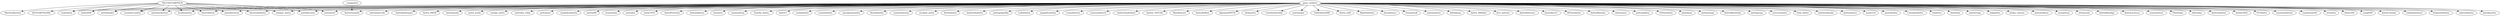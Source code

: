 strict digraph {
"FALLTAGUIARTHUR" -> "QueroAnittar"
"FALLTAGUIARTHUR" -> "anittahermosa"
"FALLTAGUIARTHUR" -> "AmoresdaAnitta"
"FALLTAGUIARTHUR" -> "tudopor_anitta"
"FALLTAGUIARTHUR" -> "anittabecause"
"FALLTAGUIARTHUR" -> "anittazen4"
"FALLTAGUIARTHUR" -> "CadeAnitta"
"FALLTAGUIARTHUR" -> "AnittaSDP"
"FALLTAGUIARTHUR" -> "anittalizada1"
"FALLTAGUIARTHUR" -> "soumaisvcanitta"
"FALLTAGUIARTHUR" -> "anittamydestino"
"FALLTAGUIARTHUR" -> "focalizoanitta"
"FALLTAGUIARTHUR" -> "MarttinsKarloos"
"FALLTAGUIARTHUR" -> "2b1010db76a540c"
"_swaganitta" -> "Anitternizando"
"gean_cordeiro" -> "love_anittars"
"gean_cordeiro" -> "AnittaDeliciosa"
"gean_cordeiro" -> "Juniorkmc21"
"gean_cordeiro" -> "60TonsAnitta"
"gean_cordeiro" -> "AnittaMarmita"
"gean_cordeiro" -> "talentomeu"
"gean_cordeiro" -> "anittanadieta"
"gean_cordeiro" -> "10TonsAnitta"
"gean_cordeiro" -> "johndaany"
"gean_cordeiro" -> "anittanotopo"
"gean_cordeiro" -> "AnittaMarotinha"
"gean_cordeiro" -> "anittagroup"
"gean_cordeiro" -> "anittanotopo"
"gean_cordeiro" -> "anittahermosa"
"gean_cordeiro" -> "soumaisvcanitta"
"gean_cordeiro" -> "focalizoanitta"
"gean_cordeiro" -> "anittalizada1"
"gean_cordeiro" -> "survivorAnitta"
"gean_cordeiro" -> "anittazen4"
"gean_cordeiro" -> "Fada_Anitta"
"gean_cordeiro" -> "anittarealizada"
"gean_cordeiro" -> "AnittaMarotinha"
"gean_cordeiro" -> "anittanolacre"
"gean_cordeiro" -> "marly214"
"gean_cordeiro" -> "60TonsAnitta"
"gean_cordeiro" -> "Juniorkmc21"
"gean_cordeiro" -> "anittanadieta"
"gean_cordeiro" -> "talentomeu"
"gean_cordeiro" -> "anettaforbes"
"gean_cordeiro" -> "AnittaMarmita"
"gean_cordeiro" -> "ComandoAnitta"
"gean_cordeiro" -> "eAnitters"
"gean_cordeiro" -> "AnittaYpe"
"gean_cordeiro" -> "anittavesga"
"gean_cordeiro" -> "helpanitta"
"gean_cordeiro" -> "minha_cantora"
"gean_cordeiro" -> "anittagroup"
"gean_cordeiro" -> "anittahermosa"
"gean_cordeiro" -> "minha_cantora"
"gean_cordeiro" -> "anittarealizou"
"gean_cordeiro" -> "essaanittas"
"gean_cordeiro" -> "helpanitta"
"gean_cordeiro" -> "wttmacedo"
"gean_cordeiro" -> "AnittaMendiga"
"gean_cordeiro" -> "Anitternizando"
"gean_cordeiro" -> "AnittaLacracao"
"gean_cordeiro" -> "somosanitta2"
"gean_cordeiro" -> "FAnittinha"
"gean_cordeiro" -> "elleendias"
"gean_cordeiro" -> "AnittaMendiga"
"gean_cordeiro" -> "Anitternizando"
"gean_cordeiro" -> "AnittouAnitter"
"gean_cordeiro" -> "anittabecause"
"gean_cordeiro" -> "Fada_Anitta"
"gean_cordeiro" -> "AnittaLM22"
"gean_cordeiro" -> "VOTAnitta"
"gean_cordeiro" -> "euanittandoreal"
"gean_cordeiro" -> "AnittaMarmita"
"gean_cordeiro" -> "euanittando01"
"gean_cordeiro" -> "wttanitta"
"gean_cordeiro" -> "focalizoanitta"
"gean_cordeiro" -> "wttmacedo"
"gean_cordeiro" -> "Anitta500"
"gean_cordeiro" -> "helpanitta"
"gean_cordeiro" -> "swagSDP"
"gean_cordeiro" -> "minha_cantora"
"gean_cordeiro" -> "AnittaMarotinha"
"gean_cordeiro" -> "AnittaCoxinha"
"gean_cordeiro" -> "tudopelaanitta2"
"gean_cordeiro" -> "QueroAnittar"
"gean_cordeiro" -> "10TonsAnitta"
"gean_cordeiro" -> "VirgemDaAnitta"
"gean_cordeiro" -> "anitterdanitta"
"gean_cordeiro" -> "jeitodeanitta"
"gean_cordeiro" -> "anittamaiscedo"
"gean_cordeiro" -> "somosanitta2"
"gean_cordeiro" -> "AnittinhaSempre"
"gean_cordeiro" -> "Anitta_00h56"
"gean_cordeiro" -> "Anittanizade"
"gean_cordeiro" -> "anitta_lynda"
"gean_cordeiro" -> "contigo_anitta"
"gean_cordeiro" -> "anittinha_vidaa"
"gean_cordeiro" -> "anittaonee"
"gean_cordeiro" -> "saudadesdanitta"
"gean_cordeiro" -> "anittan99"
"gean_cordeiro" -> "eAnitters"
"gean_cordeiro" -> "itsanittinha"
"gean_cordeiro" -> "anittadez"
"gean_cordeiro" -> "marly1910"
"gean_cordeiro" -> "euanittando01"
"gean_cordeiro" -> "wttanitta"
"gean_cordeiro" -> "AnittaPreterita"
"gean_cordeiro" -> "AnittaDeJeova"
"gean_cordeiro" -> "anittarealizou"
"gean_cordeiro" -> "hmanitta"
"gean_cordeiro" -> "jeitodeanitta"
"gean_cordeiro" -> "AnittinhaSempre"
"gean_cordeiro" -> "essaanittas"
"gean_cordeiro" -> "naiiarasilvaa"
"gean_cordeiro" -> "AnittaCoxinha"
"gean_cordeiro" -> "minha_cantora"
"gean_cordeiro" -> "Familia_Anitta_"
"gean_cordeiro" -> "somosanitta2"
"gean_cordeiro" -> "AnittaLacracao"
"gean_cordeiro" -> "Anitter7"
"gean_cordeiro" -> "soufadanitta"
"gean_cordeiro" -> "LuanDaAnitta"
"gean_cordeiro" -> "amoapenasanitta"
"gean_cordeiro" -> "RosiDaAnitta"
"gean_cordeiro" -> "soanittamesmo"
"gean_cordeiro" -> "vivopela_anitta"
"gean_cordeiro" -> "KetDaAnitta"
"gean_cordeiro" -> "AndreyDaAnitta"
"gean_cordeiro" -> "anittamydestino"
"gean_cordeiro" -> "anittapimpolha"
"gean_cordeiro" -> "anittabecause"
"gean_cordeiro" -> "LolDaAnitta"
"gean_cordeiro" -> "magnificaAnitta"
"gean_cordeiro" -> "UniaoAnitters"
"gean_cordeiro" -> "LarissaAnitta32"
"gean_cordeiro" -> "amoapenasanitta"
"gean_cordeiro" -> "soumaisvcanitta"
"gean_cordeiro" -> "QueroAnittar"
"gean_cordeiro" -> "anittamydestino"
"gean_cordeiro" -> "AnittaSDP"
"gean_cordeiro" -> "anittapimpolha"
"gean_cordeiro" -> "magnificaAnitta"
"gean_cordeiro" -> "tudopor_anitta"
"gean_cordeiro" -> "AmoresdaAnitta"
"gean_cordeiro" -> "anittalizada1"
"gean_cordeiro" -> "anittabecause"
"gean_cordeiro" -> "CadeAnitta"
"gean_cordeiro" -> "AnittaTomdeAmor"
"gean_cordeiro" -> "anittarealizou"
"gean_cordeiro" -> "tudopelaanitta2"
"gean_cordeiro" -> "Anitta500"
"gean_cordeiro" -> "Anitter_OFICIAL"
"gean_cordeiro" -> "anittalizada1"
"gean_cordeiro" -> "AnittaSDP"
"gean_cordeiro" -> "soumaisvcanitta"
"gean_cordeiro" -> "AmoresdaAnitta"
"gean_cordeiro" -> "Fada_Anitta"
"gean_cordeiro" -> "RosiDaAnitta"
"gean_cordeiro" -> "LuanDaAnitta"
"gean_cordeiro" -> "soanittamesmo"
"gean_cordeiro" -> "soufadanitta"
"gean_cordeiro" -> "tudopelaanitta2"
"gean_cordeiro" -> "johndaany"
"gean_cordeiro" -> "AnittinhaSempre"
"gean_cordeiro" -> "anitta_lynda"
"gean_cordeiro" -> "FAnittinha"
"gean_cordeiro" -> "contigo_anitta"
"gean_cordeiro" -> "somosanitta2"
"gean_cordeiro" -> "anittagroup"
"gean_cordeiro" -> "WanAlencarr"
"gean_cordeiro" -> "AnittaDoBem"
"gean_cordeiro" -> "hipnotizANITTA"
"gean_cordeiro" -> "idolaanitta"
"gean_cordeiro" -> "VOTAnitta"
"gean_cordeiro" -> "euanittandoreal"
"gean_cordeiro" -> "somosanitta2"
"gean_cordeiro" -> "ComAnittateofim"
"gean_cordeiro" -> "FAnittinha"
"gean_cordeiro" -> "Anitta_00h56"
"gean_cordeiro" -> "contigo_anitta"
"gean_cordeiro" -> "wttmacedo"
"gean_cordeiro" -> "Anitta500"
"gean_cordeiro" -> "itsanittinha"
"gean_cordeiro" -> "saudadesdanitta"
"gean_cordeiro" -> "anittadez"
"gean_cordeiro" -> "anittan99"
"gean_cordeiro" -> "marly1910"
"gean_cordeiro" -> "euanittando01"
"gean_cordeiro" -> "anittaonee"
"gean_cordeiro" -> "wttmacedo"
"gean_cordeiro" -> "anittamajor"
"gean_cordeiro" -> "FaDaAnittaSIM"
"gean_cordeiro" -> "AnittaSDP"
"gean_cordeiro" -> "AmoresdaAnitta"
"gean_cordeiro" -> "anittagroup"
"gean_cordeiro" -> "Fada_Anitta"
"gean_cordeiro" -> "tudopor_anitta"
"gean_cordeiro" -> "anittamydestino"
"gean_cordeiro" -> "anittahermosa"
"gean_cordeiro" -> "soumaisvcanitta"
"gean_cordeiro" -> "CadeAnitta"
"gean_cordeiro" -> "anittamaiscedo"
"gean_cordeiro" -> "wttanitta"
"gean_cordeiro" -> "Anitta_wild"
"gean_cordeiro" -> "BabyDaAnitta"
"gean_cordeiro" -> "AnittaMendiga"
"gean_cordeiro" -> "barradosaco"
"gean_cordeiro" -> "Anitternizando"
"gean_cordeiro" -> "anittagroup"
"gean_cordeiro" -> "AnittaDeliciosa"
"gean_cordeiro" -> "tudopelaanitta2"
"gean_cordeiro" -> "hipnotizANITTA"
"gean_cordeiro" -> "AnittaMarotinha"
"gean_cordeiro" -> "euanittandoreal"
"gean_cordeiro" -> "VOTAnitta"
"gean_cordeiro" -> "anittan99"
"gean_cordeiro" -> "FaDaAnittaSIM"
"gean_cordeiro" -> "Familia_Anitta_"
"gean_cordeiro" -> "hmanitta"
"gean_cordeiro" -> "jeitodeanitta"
"gean_cordeiro" -> "Anittanizade"
"gean_cordeiro" -> "tudopor_anitta"
"gean_cordeiro" -> "anittabecause"
"gean_cordeiro" -> "magnificaAnitta"
"gean_cordeiro" -> "soufadanitta"
"gean_cordeiro" -> "AnittaTomdeAmor"
"gean_cordeiro" -> "anittamydestino"
"gean_cordeiro" -> "CadeAnitta"
"gean_cordeiro" -> "soanittamesmo"
"gean_cordeiro" -> "VoteanittaK"
"gean_cordeiro" -> "KetDaAnitta"
"gean_cordeiro" -> "LolDaAnitta"
"gean_cordeiro" -> "anittapimpolha"
"gean_cordeiro" -> "soanittamesmo"
"gean_cordeiro" -> "anittamydestino"
"gean_cordeiro" -> "soufadanitta"
"gean_cordeiro" -> "tudopor_anitta"
"gean_cordeiro" -> "LuanDaAnitta"
"gean_cordeiro" -> "CadeAnitta"
"gean_cordeiro" -> "vivopela_anitta"
"gean_cordeiro" -> "Familia_Anitta_"
"gean_cordeiro" -> "anittarealizada"
"gean_cordeiro" -> "AnittaDeJeova"
"gean_cordeiro" -> "AnittaDoBem"
"gean_cordeiro" -> "anittan99"
"gean_cordeiro" -> "anittasolteira"
"gean_cordeiro" -> "anittanadieta"
"gean_cordeiro" -> "AnittaMarmita"
"gean_cordeiro" -> "ComandoAnitta"
"gean_cordeiro" -> "anittinha_vidaa"
"gean_cordeiro" -> "euanittando01"
"gean_cordeiro" -> "saudadesdanitta"
"gean_cordeiro" -> "anittan99"
"gean_cordeiro" -> "marly1910"
"gean_cordeiro" -> "AnittaTomdeAmor"
"gean_cordeiro" -> "tudopor_anitta"
"gean_cordeiro" -> "amoapenasanitta"
"gean_cordeiro" -> "anittapimpolha"
"gean_cordeiro" -> "KetDaAnitta"
"gean_cordeiro" -> "vivopela_anitta"
"gean_cordeiro" -> "soanittamesmo"
"gean_cordeiro" -> "soufadanitta"
"gean_cordeiro" -> "CadeAnitta"
"gean_cordeiro" -> "LuanDaAnitta"
"gean_cordeiro" -> "BabyDaAnitta"
"gean_cordeiro" -> "lolitadaany"
"gean_cordeiro" -> "Familia_Anitta_"
"gean_cordeiro" -> "RosiDaAnitta"
"gean_cordeiro" -> "jeitodeanitta"
"gean_cordeiro" -> "Anitta_AMelhor"
"gean_cordeiro" -> "hmanitta"
"gean_cordeiro" -> "Anittanizade"
"gean_cordeiro" -> "FAnittinha"
"gean_cordeiro" -> "naiiarasilvaa"
}